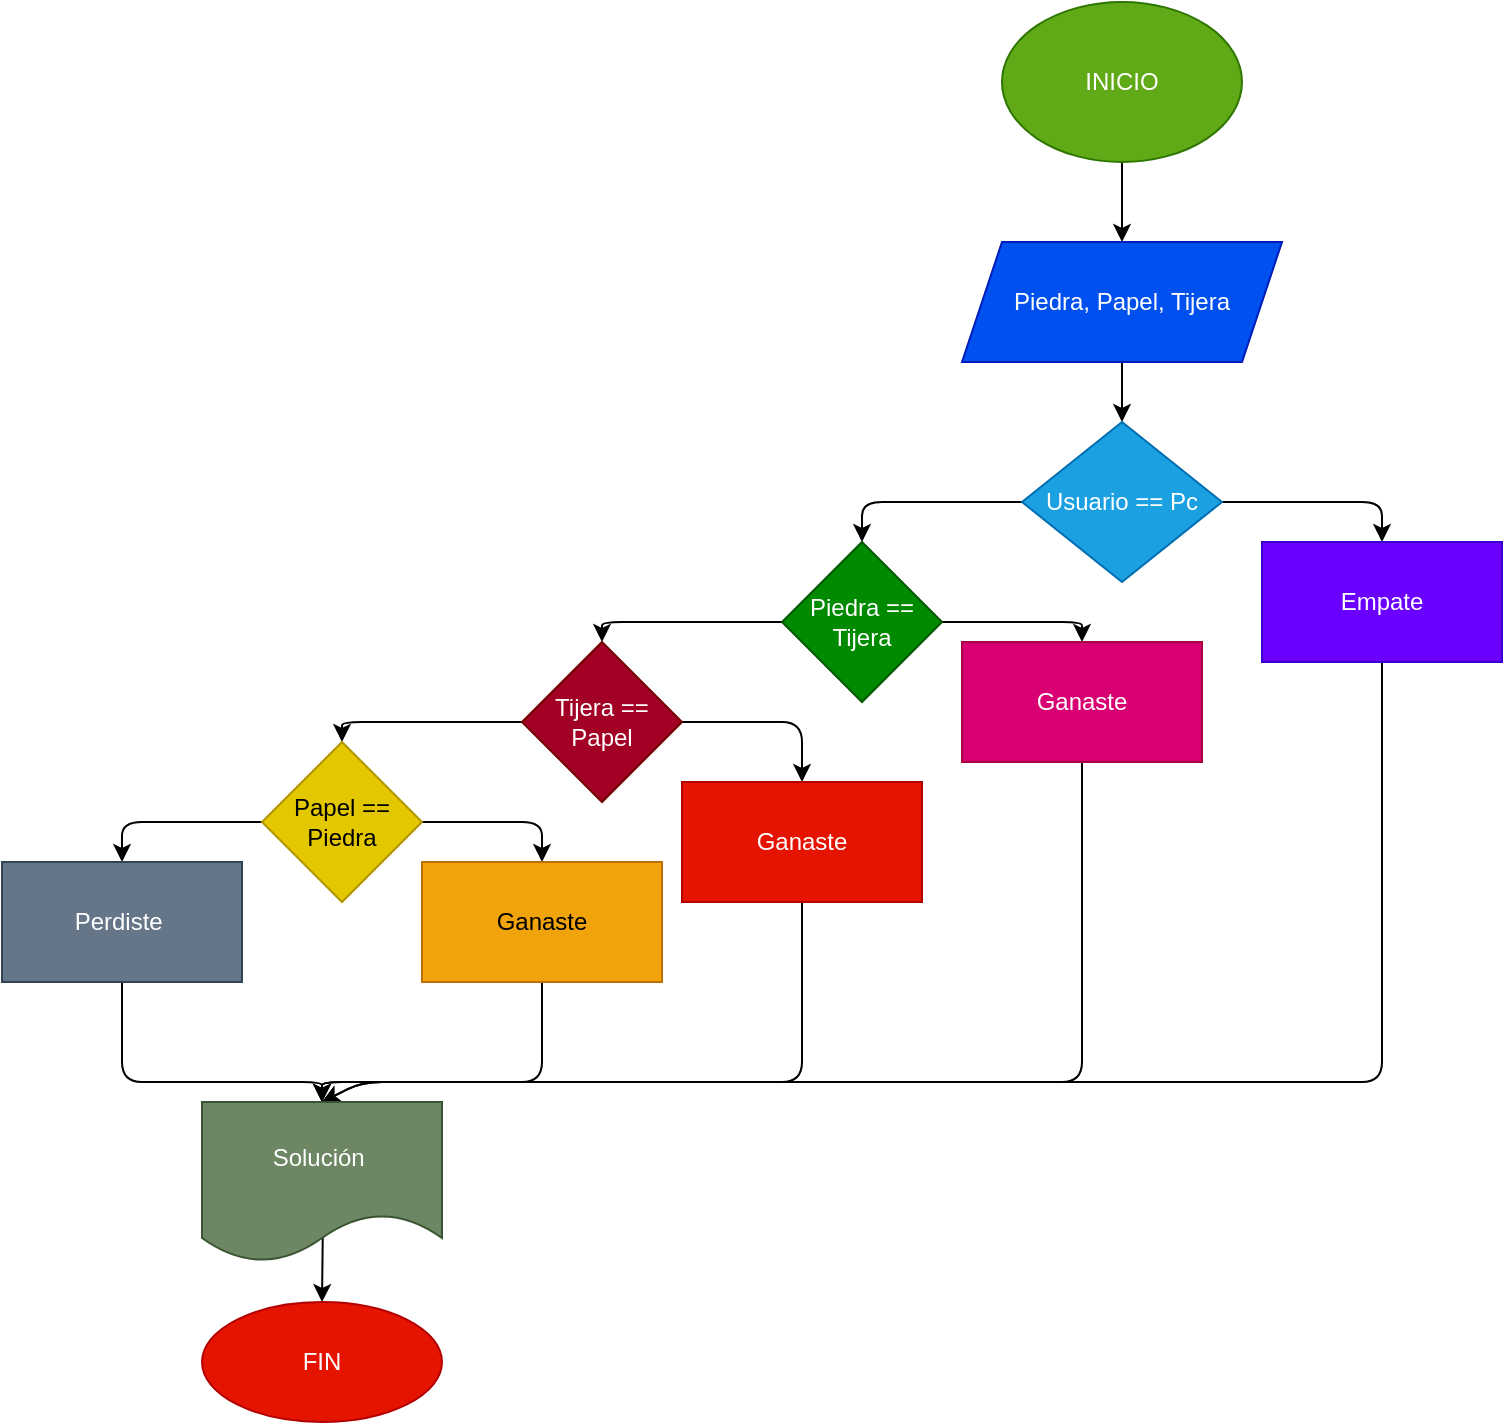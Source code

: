 <mxfile>
    <diagram id="eGZmiGPreaP4eg1evJiS" name="Página-1">
        <mxGraphModel dx="1000" dy="216" grid="1" gridSize="10" guides="1" tooltips="1" connect="1" arrows="1" fold="1" page="1" pageScale="1" pageWidth="827" pageHeight="1169" math="0" shadow="0">
            <root>
                <mxCell id="0"/>
                <mxCell id="1" parent="0"/>
                <mxCell id="4" value="" style="edgeStyle=none;html=1;" parent="1" source="2" target="3" edge="1">
                    <mxGeometry relative="1" as="geometry"/>
                </mxCell>
                <mxCell id="2" value="INICIO" style="ellipse;whiteSpace=wrap;html=1;fillColor=#60a917;fontColor=#ffffff;strokeColor=#2D7600;" parent="1" vertex="1">
                    <mxGeometry x="160" width="120" height="80" as="geometry"/>
                </mxCell>
                <mxCell id="7" value="" style="edgeStyle=none;html=1;" edge="1" parent="1" source="3" target="6">
                    <mxGeometry relative="1" as="geometry"/>
                </mxCell>
                <mxCell id="3" value="Piedra, Papel, Tijera" style="shape=parallelogram;perimeter=parallelogramPerimeter;whiteSpace=wrap;html=1;fixedSize=1;fillColor=#0050ef;fontColor=#ffffff;strokeColor=#001DBC;" parent="1" vertex="1">
                    <mxGeometry x="140" y="120" width="160" height="60" as="geometry"/>
                </mxCell>
                <mxCell id="9" value="" style="edgeStyle=none;html=1;" edge="1" parent="1" source="6" target="8">
                    <mxGeometry relative="1" as="geometry">
                        <Array as="points">
                            <mxPoint x="350" y="250"/>
                        </Array>
                    </mxGeometry>
                </mxCell>
                <mxCell id="11" value="" style="edgeStyle=none;html=1;" edge="1" parent="1" source="6" target="10">
                    <mxGeometry relative="1" as="geometry">
                        <Array as="points">
                            <mxPoint x="90" y="250"/>
                        </Array>
                    </mxGeometry>
                </mxCell>
                <mxCell id="6" value="Usuario == Pc" style="rhombus;whiteSpace=wrap;html=1;fillColor=#1ba1e2;fontColor=#ffffff;strokeColor=#006EAF;" vertex="1" parent="1">
                    <mxGeometry x="170" y="210" width="100" height="80" as="geometry"/>
                </mxCell>
                <mxCell id="32" value="" style="edgeStyle=none;html=1;entryX=0.5;entryY=0;entryDx=0;entryDy=0;" edge="1" parent="1" source="8" target="27">
                    <mxGeometry relative="1" as="geometry">
                        <mxPoint x="160" y="580" as="targetPoint"/>
                        <Array as="points">
                            <mxPoint x="350" y="540"/>
                            <mxPoint x="-180" y="540"/>
                        </Array>
                    </mxGeometry>
                </mxCell>
                <mxCell id="8" value="Empate" style="whiteSpace=wrap;html=1;fillColor=#6a00ff;fontColor=#ffffff;strokeColor=#3700CC;" vertex="1" parent="1">
                    <mxGeometry x="290" y="270" width="120" height="60" as="geometry"/>
                </mxCell>
                <mxCell id="14" value="" style="edgeStyle=none;html=1;" edge="1" parent="1" source="10" target="13">
                    <mxGeometry relative="1" as="geometry">
                        <Array as="points">
                            <mxPoint x="200" y="310"/>
                        </Array>
                    </mxGeometry>
                </mxCell>
                <mxCell id="18" value="" style="edgeStyle=none;html=1;" edge="1" parent="1" source="10" target="17">
                    <mxGeometry relative="1" as="geometry">
                        <Array as="points">
                            <mxPoint x="-40" y="310"/>
                        </Array>
                    </mxGeometry>
                </mxCell>
                <mxCell id="10" value="Piedra == Tijera" style="rhombus;whiteSpace=wrap;html=1;fillColor=#008a00;fontColor=#ffffff;strokeColor=#005700;" vertex="1" parent="1">
                    <mxGeometry x="50" y="270" width="80" height="80" as="geometry"/>
                </mxCell>
                <mxCell id="34" value="" style="edgeStyle=none;html=1;entryX=0.5;entryY=0;entryDx=0;entryDy=0;" edge="1" parent="1" source="13" target="27">
                    <mxGeometry relative="1" as="geometry">
                        <mxPoint x="-210" y="520" as="targetPoint"/>
                        <Array as="points">
                            <mxPoint x="200" y="540"/>
                            <mxPoint x="10" y="540"/>
                            <mxPoint x="-80" y="540"/>
                            <mxPoint x="-160" y="540"/>
                        </Array>
                    </mxGeometry>
                </mxCell>
                <mxCell id="13" value="Ganaste" style="whiteSpace=wrap;html=1;fillColor=#d80073;fontColor=#ffffff;strokeColor=#A50040;" vertex="1" parent="1">
                    <mxGeometry x="140" y="320" width="120" height="60" as="geometry"/>
                </mxCell>
                <mxCell id="20" value="" style="edgeStyle=none;html=1;" edge="1" parent="1" source="17" target="19">
                    <mxGeometry relative="1" as="geometry">
                        <Array as="points">
                            <mxPoint x="-170" y="360"/>
                        </Array>
                    </mxGeometry>
                </mxCell>
                <mxCell id="22" value="" style="edgeStyle=none;html=1;" edge="1" parent="1" source="17" target="21">
                    <mxGeometry relative="1" as="geometry">
                        <Array as="points">
                            <mxPoint x="60" y="360"/>
                        </Array>
                    </mxGeometry>
                </mxCell>
                <mxCell id="17" value="Tijera == Papel" style="rhombus;whiteSpace=wrap;html=1;fillColor=#a20025;fontColor=#ffffff;strokeColor=#6F0000;" vertex="1" parent="1">
                    <mxGeometry x="-80" y="320" width="80" height="80" as="geometry"/>
                </mxCell>
                <mxCell id="24" value="" style="edgeStyle=none;html=1;" edge="1" parent="1" source="19" target="23">
                    <mxGeometry relative="1" as="geometry">
                        <Array as="points">
                            <mxPoint x="-70" y="410"/>
                        </Array>
                    </mxGeometry>
                </mxCell>
                <mxCell id="26" value="" style="edgeStyle=none;html=1;" edge="1" parent="1" source="19" target="25">
                    <mxGeometry relative="1" as="geometry">
                        <Array as="points">
                            <mxPoint x="-280" y="410"/>
                        </Array>
                    </mxGeometry>
                </mxCell>
                <mxCell id="19" value="Papel == Piedra" style="rhombus;whiteSpace=wrap;html=1;fillColor=#e3c800;fontColor=#000000;strokeColor=#B09500;" vertex="1" parent="1">
                    <mxGeometry x="-210" y="370" width="80" height="80" as="geometry"/>
                </mxCell>
                <mxCell id="36" value="" style="edgeStyle=none;html=1;entryX=0.5;entryY=0;entryDx=0;entryDy=0;" edge="1" parent="1" source="21" target="27">
                    <mxGeometry relative="1" as="geometry">
                        <mxPoint x="-180" y="540" as="targetPoint"/>
                        <Array as="points">
                            <mxPoint x="60" y="540"/>
                            <mxPoint x="-160" y="540"/>
                        </Array>
                    </mxGeometry>
                </mxCell>
                <mxCell id="21" value="Ganaste" style="whiteSpace=wrap;html=1;fillColor=#e51400;fontColor=#ffffff;strokeColor=#B20000;" vertex="1" parent="1">
                    <mxGeometry y="390" width="120" height="60" as="geometry"/>
                </mxCell>
                <mxCell id="28" value="" style="edgeStyle=none;html=1;" edge="1" parent="1" source="23" target="27">
                    <mxGeometry relative="1" as="geometry">
                        <Array as="points">
                            <mxPoint x="-70" y="540"/>
                            <mxPoint x="-180" y="540"/>
                        </Array>
                    </mxGeometry>
                </mxCell>
                <mxCell id="23" value="Ganaste" style="whiteSpace=wrap;html=1;fillColor=#f0a30a;fontColor=#000000;strokeColor=#BD7000;" vertex="1" parent="1">
                    <mxGeometry x="-130" y="430" width="120" height="60" as="geometry"/>
                </mxCell>
                <mxCell id="30" value="" style="edgeStyle=none;html=1;entryX=0.5;entryY=0;entryDx=0;entryDy=0;" edge="1" parent="1" source="25" target="27">
                    <mxGeometry relative="1" as="geometry">
                        <mxPoint x="-360" y="600" as="targetPoint"/>
                        <Array as="points">
                            <mxPoint x="-280" y="540"/>
                            <mxPoint x="-180" y="540"/>
                        </Array>
                    </mxGeometry>
                </mxCell>
                <mxCell id="25" value="Perdiste&amp;nbsp;" style="whiteSpace=wrap;html=1;fillColor=#647687;fontColor=#ffffff;strokeColor=#314354;" vertex="1" parent="1">
                    <mxGeometry x="-340" y="430" width="120" height="60" as="geometry"/>
                </mxCell>
                <mxCell id="38" value="" style="edgeStyle=none;html=1;exitX=0.503;exitY=0.848;exitDx=0;exitDy=0;exitPerimeter=0;" edge="1" parent="1" source="27" target="37">
                    <mxGeometry relative="1" as="geometry"/>
                </mxCell>
                <mxCell id="27" value="Solución&amp;nbsp;" style="shape=document;whiteSpace=wrap;html=1;boundedLbl=1;fillColor=#6d8764;fontColor=#ffffff;strokeColor=#3A5431;" vertex="1" parent="1">
                    <mxGeometry x="-240" y="550" width="120" height="80" as="geometry"/>
                </mxCell>
                <mxCell id="37" value="FIN" style="ellipse;whiteSpace=wrap;html=1;fillColor=#e51400;fontColor=#ffffff;strokeColor=#B20000;" vertex="1" parent="1">
                    <mxGeometry x="-240" y="650" width="120" height="60" as="geometry"/>
                </mxCell>
            </root>
        </mxGraphModel>
    </diagram>
</mxfile>